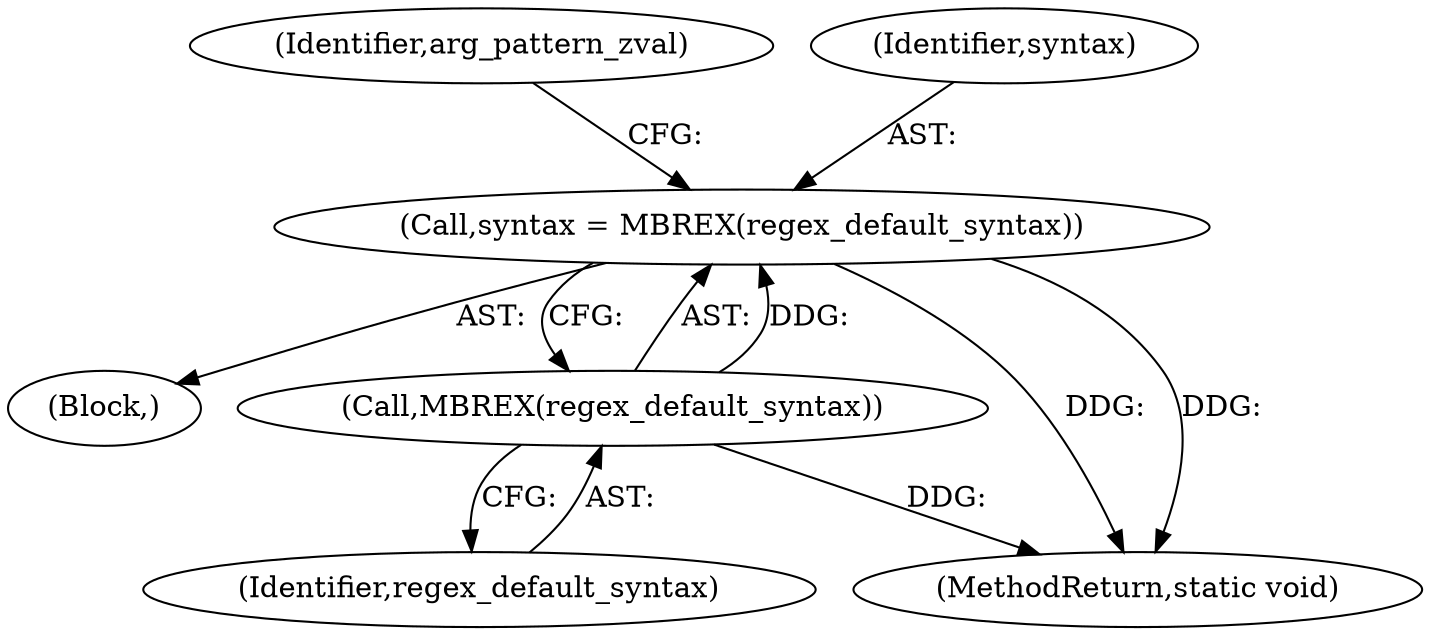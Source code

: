 digraph "0_php-src_5b597a2e5b28e2d5a52fc1be13f425f08f47cb62?w=1_1@pointer" {
"1000215" [label="(Call,syntax = MBREX(regex_default_syntax))"];
"1000217" [label="(Call,MBREX(regex_default_syntax))"];
"1000217" [label="(Call,MBREX(regex_default_syntax))"];
"1000210" [label="(Block,)"];
"1000218" [label="(Identifier,regex_default_syntax)"];
"1000744" [label="(MethodReturn,static void)"];
"1000222" [label="(Identifier,arg_pattern_zval)"];
"1000216" [label="(Identifier,syntax)"];
"1000215" [label="(Call,syntax = MBREX(regex_default_syntax))"];
"1000215" -> "1000210"  [label="AST: "];
"1000215" -> "1000217"  [label="CFG: "];
"1000216" -> "1000215"  [label="AST: "];
"1000217" -> "1000215"  [label="AST: "];
"1000222" -> "1000215"  [label="CFG: "];
"1000215" -> "1000744"  [label="DDG: "];
"1000215" -> "1000744"  [label="DDG: "];
"1000217" -> "1000215"  [label="DDG: "];
"1000217" -> "1000218"  [label="CFG: "];
"1000218" -> "1000217"  [label="AST: "];
"1000217" -> "1000744"  [label="DDG: "];
}
